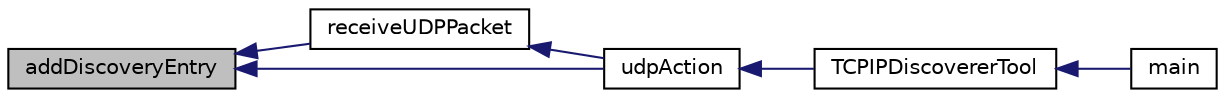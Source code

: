 digraph "addDiscoveryEntry"
{
  edge [fontname="Helvetica",fontsize="10",labelfontname="Helvetica",labelfontsize="10"];
  node [fontname="Helvetica",fontsize="10",shape=record];
  rankdir="LR";
  Node1 [label="addDiscoveryEntry",height=0.2,width=0.4,color="black", fillcolor="grey75", style="filled", fontcolor="black"];
  Node1 -> Node2 [dir="back",color="midnightblue",fontsize="10",style="solid",fontname="Helvetica"];
  Node2 [label="receiveUDPPacket",height=0.2,width=0.4,color="black", fillcolor="white", style="filled",URL="$class_t_c_p_i_p___discoverer_1_1_t_c_p_i_p_discoverer_tool.html#a7fe3e926c7719a4fd90e709f2dda78e2"];
  Node2 -> Node3 [dir="back",color="midnightblue",fontsize="10",style="solid",fontname="Helvetica"];
  Node3 [label="udpAction",height=0.2,width=0.4,color="black", fillcolor="white", style="filled",URL="$class_t_c_p_i_p___discoverer_1_1_t_c_p_i_p_discoverer_tool.html#a9095c4e56e90702a98c16737f2b4edf5"];
  Node3 -> Node4 [dir="back",color="midnightblue",fontsize="10",style="solid",fontname="Helvetica"];
  Node4 [label="TCPIPDiscovererTool",height=0.2,width=0.4,color="black", fillcolor="white", style="filled",URL="$class_t_c_p_i_p___discoverer_1_1_t_c_p_i_p_discoverer_tool.html#a88b9d45f9313b52a1f1008cd9b0d79a8"];
  Node4 -> Node5 [dir="back",color="midnightblue",fontsize="10",style="solid",fontname="Helvetica"];
  Node5 [label="main",height=0.2,width=0.4,color="black", fillcolor="white", style="filled",URL="$class_t_c_p_i_p___discoverer_1_1_t_c_p_i_p_discoverer_tool.html#a75988cf84fc6ee7a2ebff36e363021aa"];
  Node1 -> Node3 [dir="back",color="midnightblue",fontsize="10",style="solid",fontname="Helvetica"];
}

